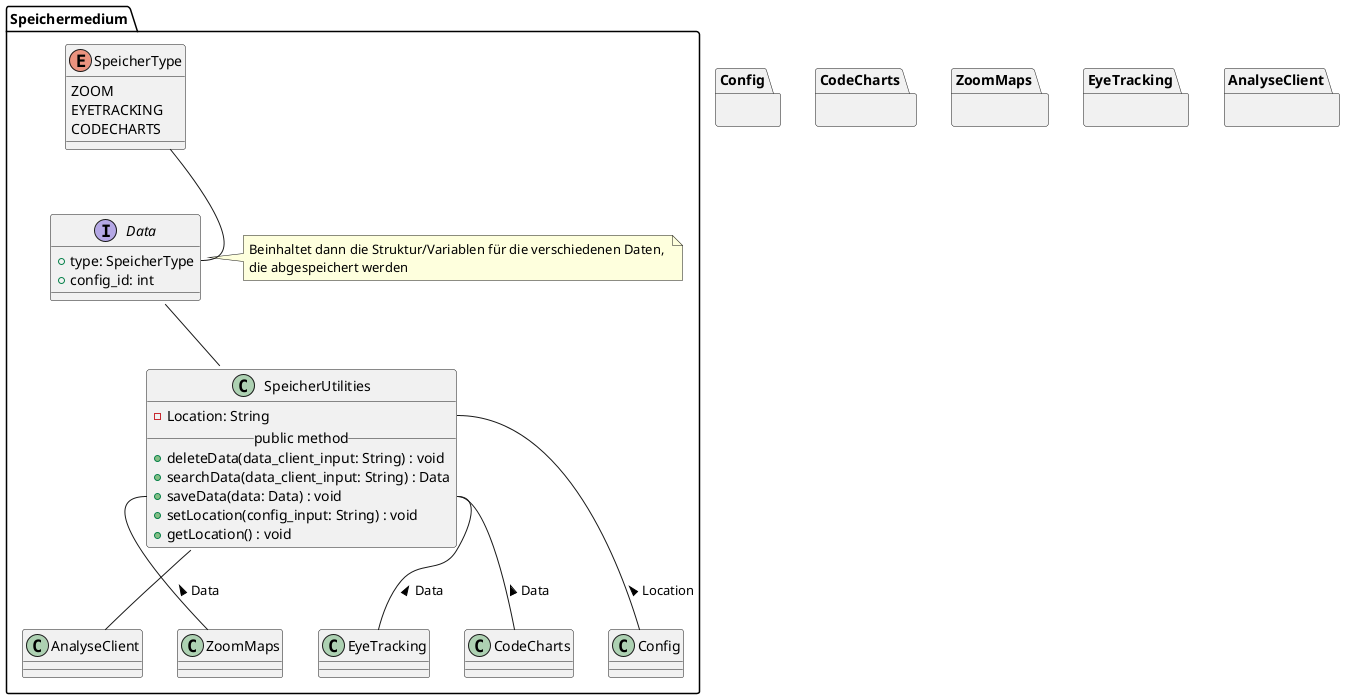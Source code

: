 @startuml speichermedium
' === Speichermedium ===
package Speichermedium {
      ' SpeicherUtilities
      class SpeicherUtilities {
         - Location: String
         __public method__
         + deleteData(data_client_input: String) : void
         + searchData(data_client_input: String) : Data
         + saveData(data: Data) : void
         + setLocation(config_input: String) : void
         + getLocation() : void
     }

      interface Data {
         + type: SpeicherType
         + config_id: int
      }

      note right of Data
         Beinhaltet dann die Struktur/Variablen für die verschiedenen Daten, 
         die abgespeichert werden
      end note

      ' SpeicherType
      enum SpeicherType {
         ZOOM
         EYETRACKING
         CODECHARTS
      }

      ' Interaktionen
      SpeicherType -- Data::type
      Data -- SpeicherUtilities

     ' Andere Module
     SpeicherUtilities::Location -- Config : < Location
     SpeicherUtilities::saveData -- CodeCharts : < Data
     SpeicherUtilities::saveData -- ZoomMaps : < Data
     SpeicherUtilities::saveData -- EyeTracking : < Data
     SpeicherUtilities -- AnalyseClient
}


' Blackboxen / Andere Module
 package Config {}

 package CodeCharts {}

 package ZoomMaps {}

 package EyeTracking {}

 package AnalyseClient {}

@enduml
